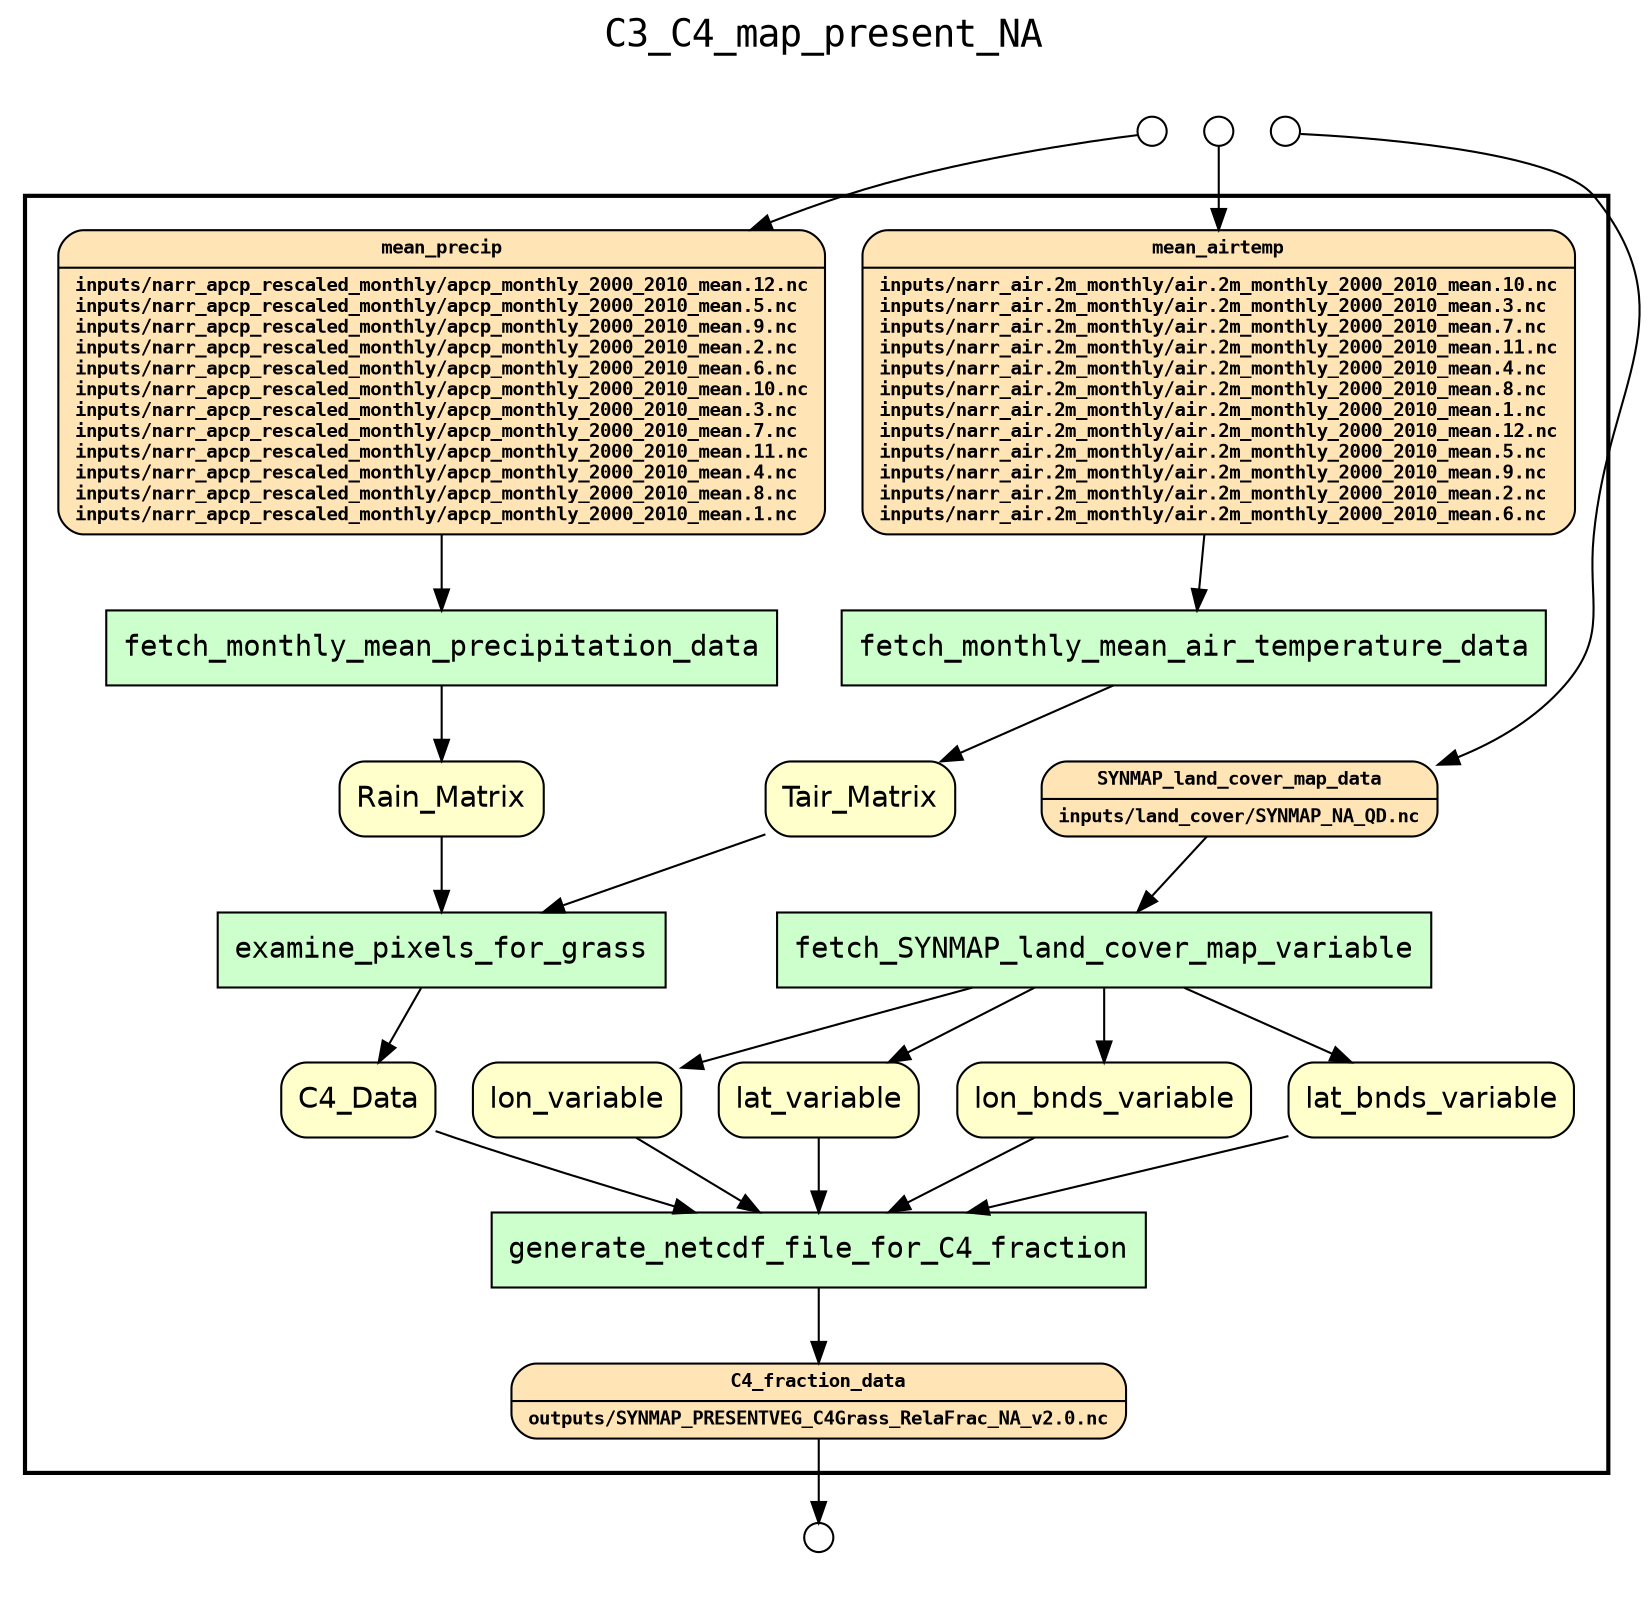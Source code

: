 
digraph yw_data_view {
rankdir=TB
fontname=Courier; fontsize=18; labelloc=t
label="C3_C4_map_present_NA"
subgraph cluster_workflow { label=""; color=black; penwidth=2
subgraph cluster_workflow_inner { label=""; color=white
node[shape=box style="filled" fillcolor="#CCFFCC" peripheries=1 fontname=Courier]
examine_pixels_for_grass
fetch_SYNMAP_land_cover_map_variable
fetch_monthly_mean_precipitation_data
fetch_monthly_mean_air_temperature_data
generate_netcdf_file_for_C4_fraction
node[shape=box style="filled" fillcolor="#CCFFCC" peripheries=1 fontname=Courier]
node[shape=box style="rounded,filled" fillcolor="#FFFFCC" peripheries=1 fontname=Helvetica]
lon_variable
lat_variable
lon_bnds_variable
lat_bnds_variable
Tair_Matrix
Rain_Matrix
C4_Data
node[shape=box style="rounded,filled" fillcolor="#FFE4B5" peripheries=1 fontname="Courier-Bold" fontsize=9]
SYNMAP_land_cover_map_data[shape=record rankdir=LR label="{<f0> SYNMAP_land_cover_map_data |<f1>inputs/land_cover/SYNMAP_NA_QD.nc\l}"]
mean_airtemp[shape=record rankdir=LR label="{<f0> mean_airtemp |<f1>inputs/narr_air.2m_monthly/air.2m_monthly_2000_2010_mean.10.nc\linputs/narr_air.2m_monthly/air.2m_monthly_2000_2010_mean.3.nc\linputs/narr_air.2m_monthly/air.2m_monthly_2000_2010_mean.7.nc\linputs/narr_air.2m_monthly/air.2m_monthly_2000_2010_mean.11.nc\linputs/narr_air.2m_monthly/air.2m_monthly_2000_2010_mean.4.nc\linputs/narr_air.2m_monthly/air.2m_monthly_2000_2010_mean.8.nc\linputs/narr_air.2m_monthly/air.2m_monthly_2000_2010_mean.1.nc\linputs/narr_air.2m_monthly/air.2m_monthly_2000_2010_mean.12.nc\linputs/narr_air.2m_monthly/air.2m_monthly_2000_2010_mean.5.nc\linputs/narr_air.2m_monthly/air.2m_monthly_2000_2010_mean.9.nc\linputs/narr_air.2m_monthly/air.2m_monthly_2000_2010_mean.2.nc\linputs/narr_air.2m_monthly/air.2m_monthly_2000_2010_mean.6.nc\l}"]
mean_precip[shape=record rankdir=LR label="{<f0> mean_precip |<f1>inputs/narr_apcp_rescaled_monthly/apcp_monthly_2000_2010_mean.12.nc\linputs/narr_apcp_rescaled_monthly/apcp_monthly_2000_2010_mean.5.nc\linputs/narr_apcp_rescaled_monthly/apcp_monthly_2000_2010_mean.9.nc\linputs/narr_apcp_rescaled_monthly/apcp_monthly_2000_2010_mean.2.nc\linputs/narr_apcp_rescaled_monthly/apcp_monthly_2000_2010_mean.6.nc\linputs/narr_apcp_rescaled_monthly/apcp_monthly_2000_2010_mean.10.nc\linputs/narr_apcp_rescaled_monthly/apcp_monthly_2000_2010_mean.3.nc\linputs/narr_apcp_rescaled_monthly/apcp_monthly_2000_2010_mean.7.nc\linputs/narr_apcp_rescaled_monthly/apcp_monthly_2000_2010_mean.11.nc\linputs/narr_apcp_rescaled_monthly/apcp_monthly_2000_2010_mean.4.nc\linputs/narr_apcp_rescaled_monthly/apcp_monthly_2000_2010_mean.8.nc\linputs/narr_apcp_rescaled_monthly/apcp_monthly_2000_2010_mean.1.nc\l}"]
node[shape=box style="rounded,filled" fillcolor="#FFE4B5" peripheries=1 fontname="Courier-Bold" fontsize=9]
C4_fraction_data[shape=record rankdir=LR label="{<f0> C4_fraction_data |<f1>outputs/SYNMAP_PRESENTVEG_C4Grass_RelaFrac_NA_v2.0.nc\l}"]
node[shape=box style="rounded,filled" fillcolor="#FFFFFF" peripheries=1 fontname=Helvetica]
}}
subgraph cluster_inflows { label=""; color=white; penwidth=2
subgraph cluster_inflows_inner { label=""; color=white
node[shape=circle fillcolor="#FFFFFF" peripheries=1 width=0.2]
SYNMAP_land_cover_map_data_inflow [label=""]
mean_airtemp_inflow [label=""]
mean_precip_inflow [label=""]
}}
subgraph cluster_outflows { label=""; color=white; penwidth=2
subgraph cluster_outflows_inner { label=""; color=white
node[shape=circle fillcolor="#FFFFFF" peripheries=1 width=0.2]
C4_fraction_data_outflow [label=""]
}}
mean_precip -> fetch_monthly_mean_precipitation_data
lon_bnds_variable -> generate_netcdf_file_for_C4_fraction
C4_Data -> generate_netcdf_file_for_C4_fraction
lat_bnds_variable -> generate_netcdf_file_for_C4_fraction
Tair_Matrix -> examine_pixels_for_grass
SYNMAP_land_cover_map_data -> fetch_SYNMAP_land_cover_map_variable
Rain_Matrix -> examine_pixels_for_grass
lon_variable -> generate_netcdf_file_for_C4_fraction
mean_airtemp -> fetch_monthly_mean_air_temperature_data
lat_variable -> generate_netcdf_file_for_C4_fraction
fetch_SYNMAP_land_cover_map_variable -> lon_variable
fetch_SYNMAP_land_cover_map_variable -> lat_variable
fetch_SYNMAP_land_cover_map_variable -> lon_bnds_variable
fetch_SYNMAP_land_cover_map_variable -> lat_bnds_variable
fetch_monthly_mean_air_temperature_data -> Tair_Matrix
fetch_monthly_mean_precipitation_data -> Rain_Matrix
examine_pixels_for_grass -> C4_Data
generate_netcdf_file_for_C4_fraction -> C4_fraction_data
SYNMAP_land_cover_map_data_inflow -> SYNMAP_land_cover_map_data
mean_airtemp_inflow -> mean_airtemp
mean_precip_inflow -> mean_precip
C4_fraction_data -> C4_fraction_data_outflow
}


